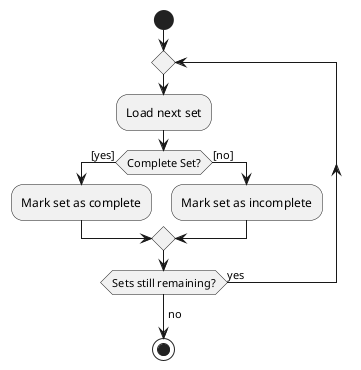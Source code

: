 @startuml
start
':Start Session;

'Since the beta syntax does not support placing the condition outside the
'diamond we place it as the true branch instead.

repeat
:Load next set;
    if (Complete Set?) then ([yes])
        :Mark set as complete;
    else ([no])
        :Mark set as incomplete;
endif

repeat while (Sets still remaining?) is (yes)
->no;
stop
@enduml
